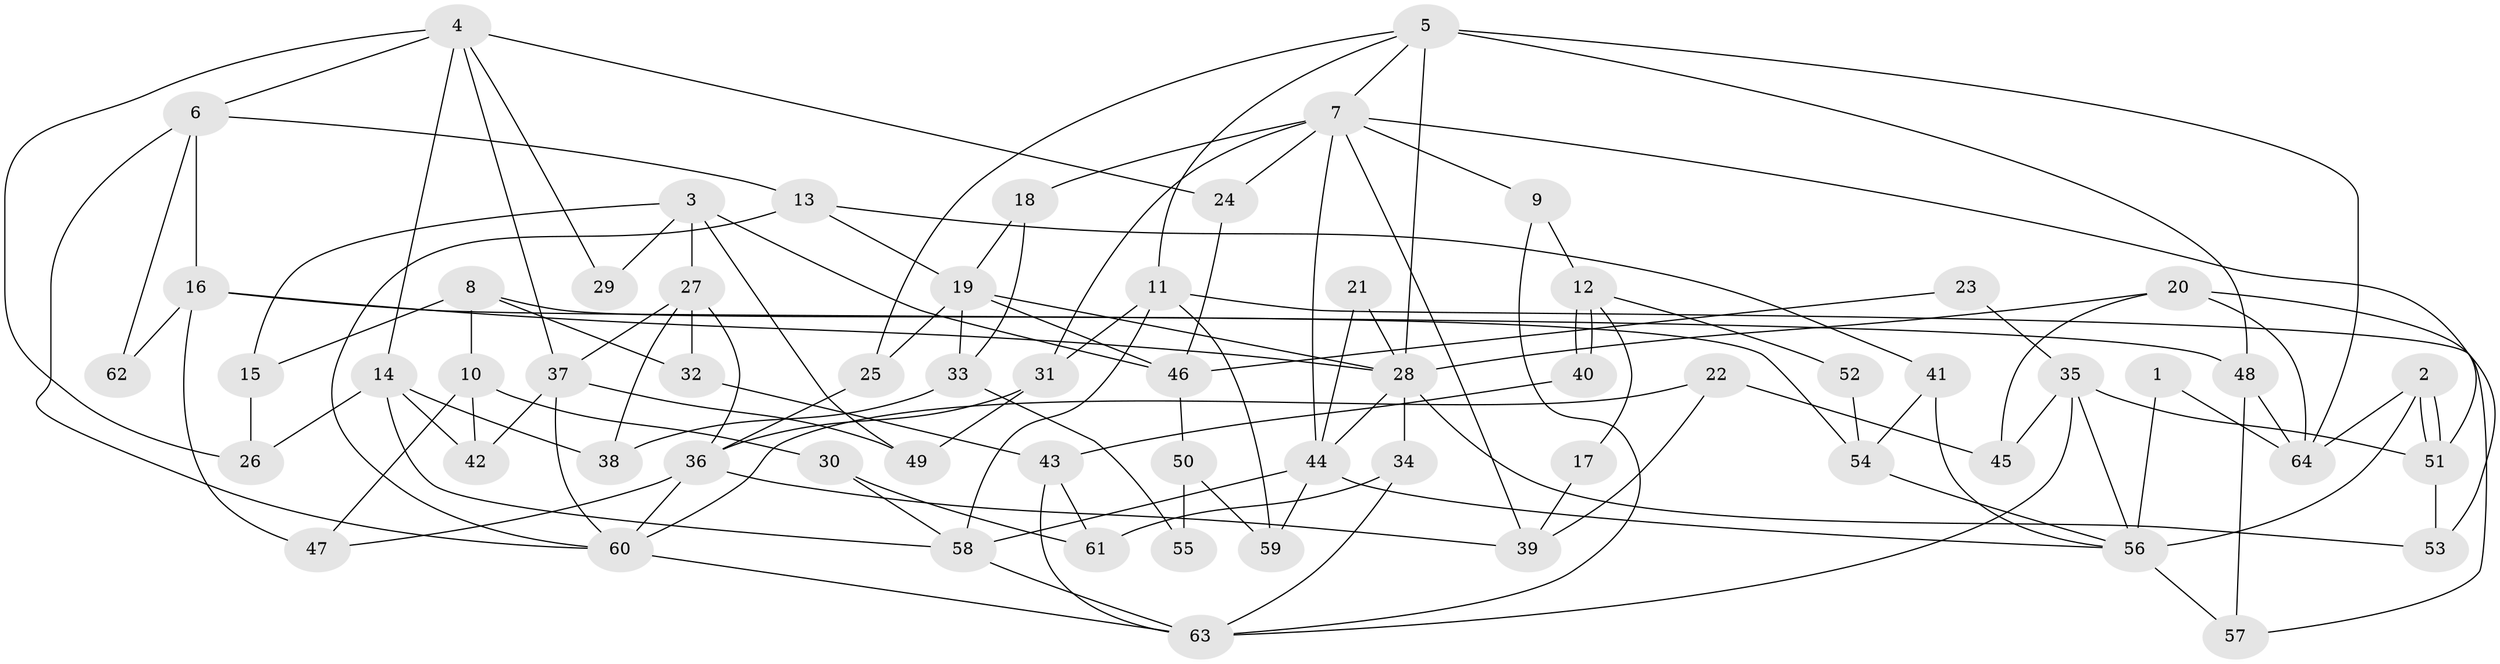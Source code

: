 // Generated by graph-tools (version 1.1) at 2025/36/03/09/25 02:36:14]
// undirected, 64 vertices, 128 edges
graph export_dot {
graph [start="1"]
  node [color=gray90,style=filled];
  1;
  2;
  3;
  4;
  5;
  6;
  7;
  8;
  9;
  10;
  11;
  12;
  13;
  14;
  15;
  16;
  17;
  18;
  19;
  20;
  21;
  22;
  23;
  24;
  25;
  26;
  27;
  28;
  29;
  30;
  31;
  32;
  33;
  34;
  35;
  36;
  37;
  38;
  39;
  40;
  41;
  42;
  43;
  44;
  45;
  46;
  47;
  48;
  49;
  50;
  51;
  52;
  53;
  54;
  55;
  56;
  57;
  58;
  59;
  60;
  61;
  62;
  63;
  64;
  1 -- 56;
  1 -- 64;
  2 -- 51;
  2 -- 51;
  2 -- 64;
  2 -- 56;
  3 -- 46;
  3 -- 49;
  3 -- 15;
  3 -- 27;
  3 -- 29;
  4 -- 26;
  4 -- 6;
  4 -- 14;
  4 -- 24;
  4 -- 29;
  4 -- 37;
  5 -- 28;
  5 -- 25;
  5 -- 7;
  5 -- 11;
  5 -- 48;
  5 -- 64;
  6 -- 16;
  6 -- 60;
  6 -- 13;
  6 -- 62;
  7 -- 18;
  7 -- 9;
  7 -- 24;
  7 -- 31;
  7 -- 39;
  7 -- 44;
  7 -- 51;
  8 -- 54;
  8 -- 10;
  8 -- 15;
  8 -- 32;
  9 -- 63;
  9 -- 12;
  10 -- 30;
  10 -- 47;
  10 -- 42;
  11 -- 58;
  11 -- 31;
  11 -- 57;
  11 -- 59;
  12 -- 40;
  12 -- 40;
  12 -- 17;
  12 -- 52;
  13 -- 60;
  13 -- 19;
  13 -- 41;
  14 -- 42;
  14 -- 26;
  14 -- 38;
  14 -- 58;
  15 -- 26;
  16 -- 28;
  16 -- 48;
  16 -- 47;
  16 -- 62;
  17 -- 39;
  18 -- 19;
  18 -- 33;
  19 -- 28;
  19 -- 25;
  19 -- 33;
  19 -- 46;
  20 -- 45;
  20 -- 28;
  20 -- 53;
  20 -- 64;
  21 -- 28;
  21 -- 44;
  22 -- 60;
  22 -- 39;
  22 -- 45;
  23 -- 46;
  23 -- 35;
  24 -- 46;
  25 -- 36;
  27 -- 36;
  27 -- 32;
  27 -- 37;
  27 -- 38;
  28 -- 44;
  28 -- 53;
  28 -- 34;
  30 -- 58;
  30 -- 61;
  31 -- 36;
  31 -- 49;
  32 -- 43;
  33 -- 38;
  33 -- 55;
  34 -- 63;
  34 -- 61;
  35 -- 56;
  35 -- 51;
  35 -- 45;
  35 -- 63;
  36 -- 60;
  36 -- 39;
  36 -- 47;
  37 -- 42;
  37 -- 49;
  37 -- 60;
  40 -- 43;
  41 -- 56;
  41 -- 54;
  43 -- 63;
  43 -- 61;
  44 -- 56;
  44 -- 58;
  44 -- 59;
  46 -- 50;
  48 -- 64;
  48 -- 57;
  50 -- 59;
  50 -- 55;
  51 -- 53;
  52 -- 54;
  54 -- 56;
  56 -- 57;
  58 -- 63;
  60 -- 63;
}

